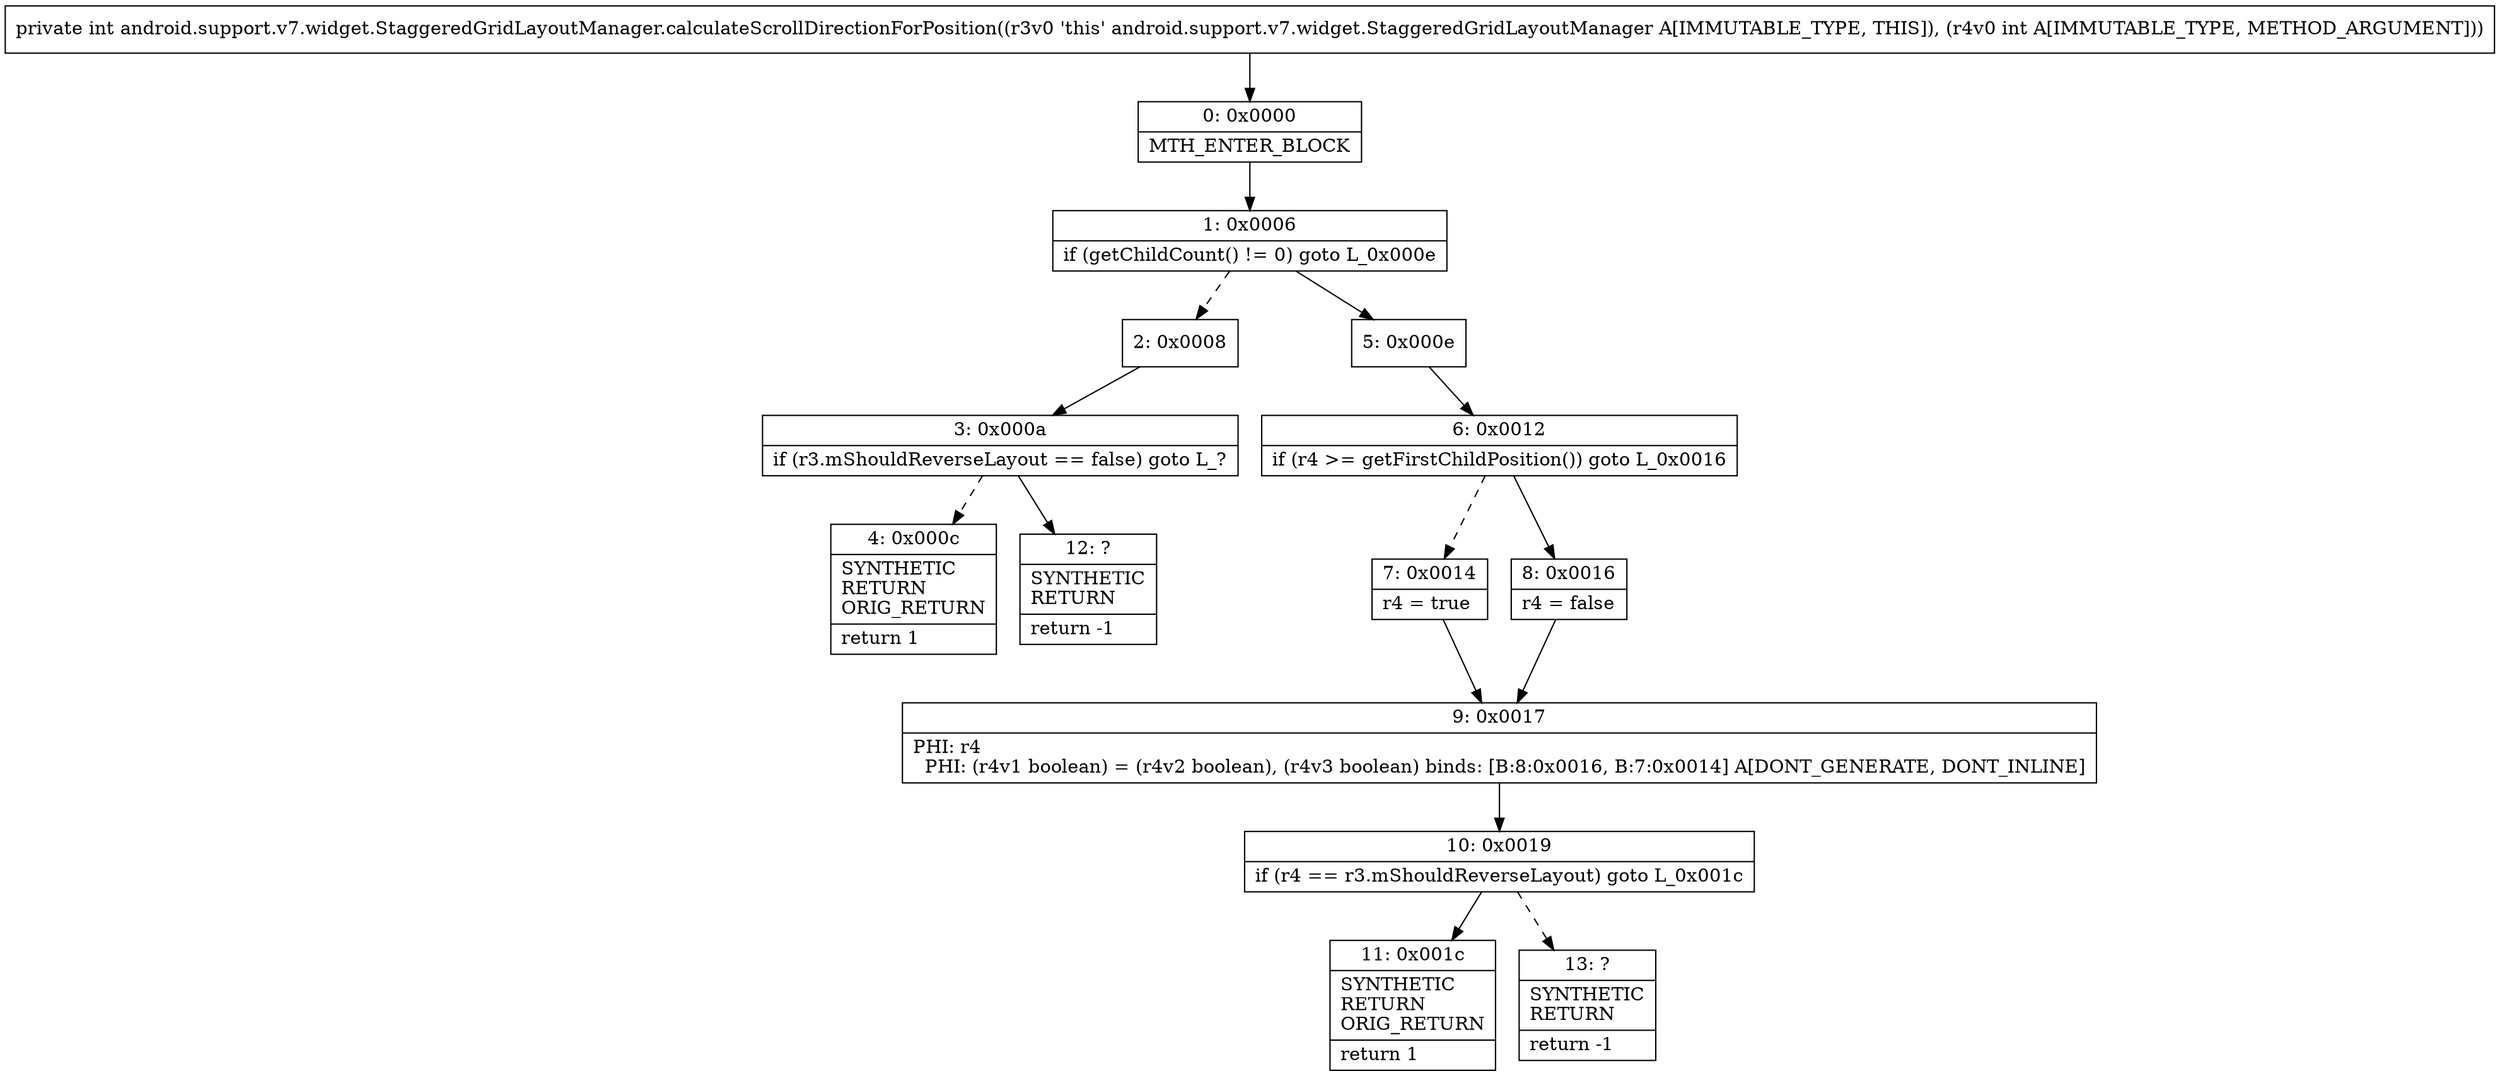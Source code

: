 digraph "CFG forandroid.support.v7.widget.StaggeredGridLayoutManager.calculateScrollDirectionForPosition(I)I" {
Node_0 [shape=record,label="{0\:\ 0x0000|MTH_ENTER_BLOCK\l}"];
Node_1 [shape=record,label="{1\:\ 0x0006|if (getChildCount() != 0) goto L_0x000e\l}"];
Node_2 [shape=record,label="{2\:\ 0x0008}"];
Node_3 [shape=record,label="{3\:\ 0x000a|if (r3.mShouldReverseLayout == false) goto L_?\l}"];
Node_4 [shape=record,label="{4\:\ 0x000c|SYNTHETIC\lRETURN\lORIG_RETURN\l|return 1\l}"];
Node_5 [shape=record,label="{5\:\ 0x000e}"];
Node_6 [shape=record,label="{6\:\ 0x0012|if (r4 \>= getFirstChildPosition()) goto L_0x0016\l}"];
Node_7 [shape=record,label="{7\:\ 0x0014|r4 = true\l}"];
Node_8 [shape=record,label="{8\:\ 0x0016|r4 = false\l}"];
Node_9 [shape=record,label="{9\:\ 0x0017|PHI: r4 \l  PHI: (r4v1 boolean) = (r4v2 boolean), (r4v3 boolean) binds: [B:8:0x0016, B:7:0x0014] A[DONT_GENERATE, DONT_INLINE]\l}"];
Node_10 [shape=record,label="{10\:\ 0x0019|if (r4 == r3.mShouldReverseLayout) goto L_0x001c\l}"];
Node_11 [shape=record,label="{11\:\ 0x001c|SYNTHETIC\lRETURN\lORIG_RETURN\l|return 1\l}"];
Node_12 [shape=record,label="{12\:\ ?|SYNTHETIC\lRETURN\l|return \-1\l}"];
Node_13 [shape=record,label="{13\:\ ?|SYNTHETIC\lRETURN\l|return \-1\l}"];
MethodNode[shape=record,label="{private int android.support.v7.widget.StaggeredGridLayoutManager.calculateScrollDirectionForPosition((r3v0 'this' android.support.v7.widget.StaggeredGridLayoutManager A[IMMUTABLE_TYPE, THIS]), (r4v0 int A[IMMUTABLE_TYPE, METHOD_ARGUMENT])) }"];
MethodNode -> Node_0;
Node_0 -> Node_1;
Node_1 -> Node_2[style=dashed];
Node_1 -> Node_5;
Node_2 -> Node_3;
Node_3 -> Node_4[style=dashed];
Node_3 -> Node_12;
Node_5 -> Node_6;
Node_6 -> Node_7[style=dashed];
Node_6 -> Node_8;
Node_7 -> Node_9;
Node_8 -> Node_9;
Node_9 -> Node_10;
Node_10 -> Node_11;
Node_10 -> Node_13[style=dashed];
}

